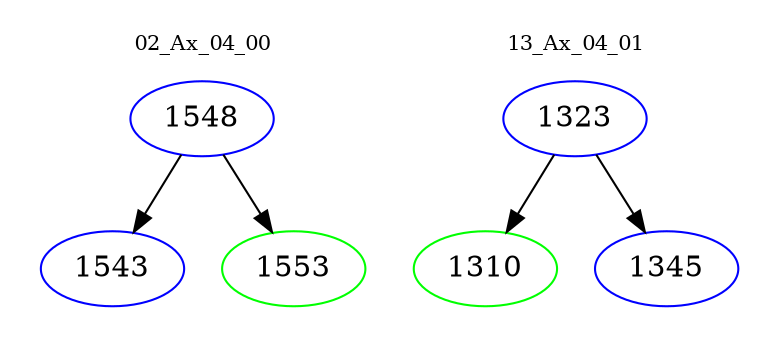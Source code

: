 digraph{
subgraph cluster_0 {
color = white
label = "02_Ax_04_00";
fontsize=10;
T0_1548 [label="1548", color="blue"]
T0_1548 -> T0_1543 [color="black"]
T0_1543 [label="1543", color="blue"]
T0_1548 -> T0_1553 [color="black"]
T0_1553 [label="1553", color="green"]
}
subgraph cluster_1 {
color = white
label = "13_Ax_04_01";
fontsize=10;
T1_1323 [label="1323", color="blue"]
T1_1323 -> T1_1310 [color="black"]
T1_1310 [label="1310", color="green"]
T1_1323 -> T1_1345 [color="black"]
T1_1345 [label="1345", color="blue"]
}
}

